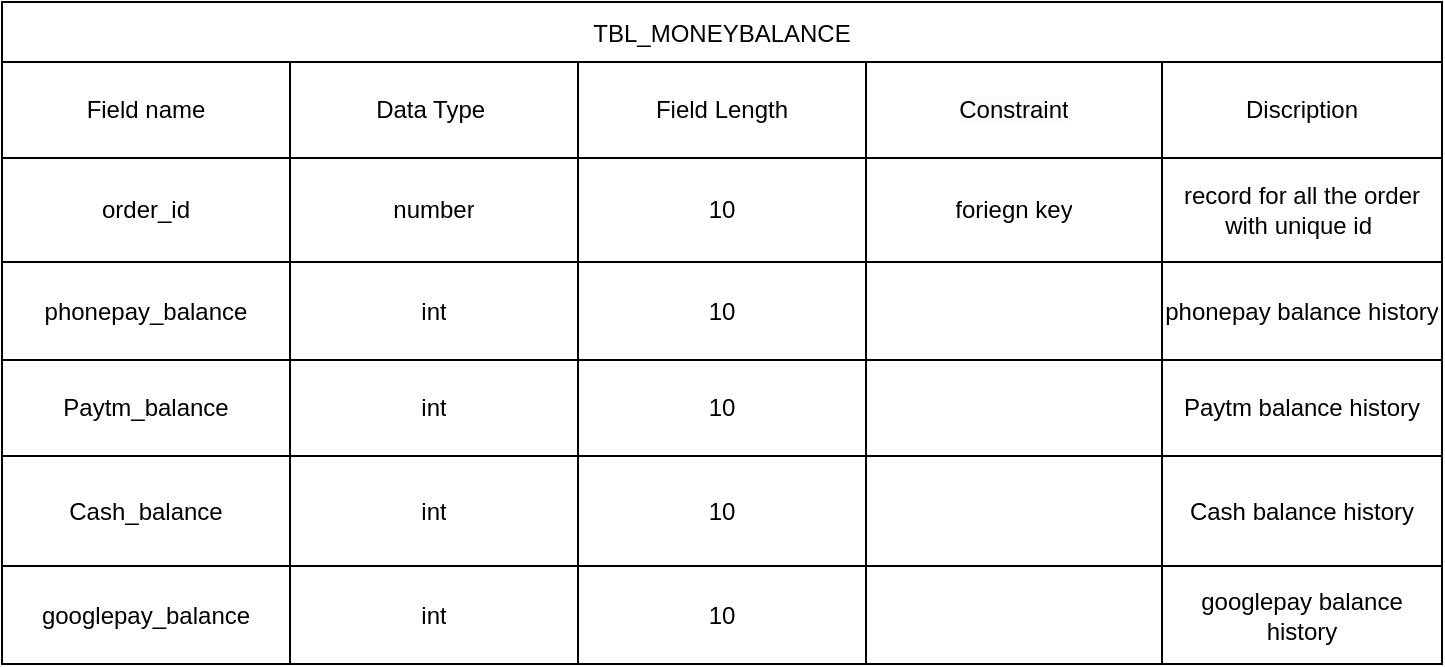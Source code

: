 <mxfile version="23.0.2" type="github">
  <diagram name="Page-1" id="hBh5mmFFIOlA6MnZkwem">
    <mxGraphModel dx="1050" dy="570" grid="1" gridSize="10" guides="1" tooltips="1" connect="1" arrows="1" fold="1" page="1" pageScale="1" pageWidth="1100" pageHeight="850" math="0" shadow="0">
      <root>
        <mxCell id="0" />
        <mxCell id="1" parent="0" />
        <mxCell id="AYcPpENJsECgOzOpR9Fd-1" value="TBL_MONEYBALANCE" style="shape=table;startSize=30;container=1;collapsible=0;childLayout=tableLayout;" vertex="1" parent="1">
          <mxGeometry x="110" y="40" width="720" height="331" as="geometry" />
        </mxCell>
        <mxCell id="AYcPpENJsECgOzOpR9Fd-43" style="shape=tableRow;horizontal=0;startSize=0;swimlaneHead=0;swimlaneBody=0;strokeColor=inherit;top=0;left=0;bottom=0;right=0;collapsible=0;dropTarget=0;fillColor=none;points=[[0,0.5],[1,0.5]];portConstraint=eastwest;" vertex="1" parent="AYcPpENJsECgOzOpR9Fd-1">
          <mxGeometry y="30" width="720" height="48" as="geometry" />
        </mxCell>
        <mxCell id="AYcPpENJsECgOzOpR9Fd-44" style="shape=partialRectangle;html=1;whiteSpace=wrap;connectable=0;strokeColor=inherit;overflow=hidden;fillColor=none;top=0;left=0;bottom=0;right=0;pointerEvents=1;" vertex="1" parent="AYcPpENJsECgOzOpR9Fd-43">
          <mxGeometry width="144" height="48" as="geometry">
            <mxRectangle width="144" height="48" as="alternateBounds" />
          </mxGeometry>
        </mxCell>
        <mxCell id="AYcPpENJsECgOzOpR9Fd-45" style="shape=partialRectangle;html=1;whiteSpace=wrap;connectable=0;strokeColor=inherit;overflow=hidden;fillColor=none;top=0;left=0;bottom=0;right=0;pointerEvents=1;" vertex="1" parent="AYcPpENJsECgOzOpR9Fd-43">
          <mxGeometry x="144" width="144" height="48" as="geometry">
            <mxRectangle width="144" height="48" as="alternateBounds" />
          </mxGeometry>
        </mxCell>
        <mxCell id="AYcPpENJsECgOzOpR9Fd-46" style="shape=partialRectangle;html=1;whiteSpace=wrap;connectable=0;strokeColor=inherit;overflow=hidden;fillColor=none;top=0;left=0;bottom=0;right=0;pointerEvents=1;" vertex="1" parent="AYcPpENJsECgOzOpR9Fd-43">
          <mxGeometry x="288" width="144" height="48" as="geometry">
            <mxRectangle width="144" height="48" as="alternateBounds" />
          </mxGeometry>
        </mxCell>
        <mxCell id="AYcPpENJsECgOzOpR9Fd-47" value="&#xa;&lt;span style=&quot;color: rgb(0, 0, 0); font-family: Helvetica; font-size: 12px; font-style: normal; font-variant-ligatures: normal; font-variant-caps: normal; font-weight: 400; letter-spacing: normal; orphans: 2; text-align: center; text-indent: 0px; text-transform: none; widows: 2; word-spacing: 0px; -webkit-text-stroke-width: 0px; background-color: rgb(251, 251, 251); text-decoration-thickness: initial; text-decoration-style: initial; text-decoration-color: initial; float: none; display: inline !important;&quot;&gt;Constraint&lt;/span&gt;&#xa;&#xa;" style="shape=partialRectangle;html=1;whiteSpace=wrap;connectable=0;strokeColor=inherit;overflow=hidden;fillColor=none;top=0;left=0;bottom=0;right=0;pointerEvents=1;" vertex="1" parent="AYcPpENJsECgOzOpR9Fd-43">
          <mxGeometry x="432" width="148" height="48" as="geometry">
            <mxRectangle width="148" height="48" as="alternateBounds" />
          </mxGeometry>
        </mxCell>
        <mxCell id="AYcPpENJsECgOzOpR9Fd-48" value="Discription" style="shape=partialRectangle;html=1;whiteSpace=wrap;connectable=0;strokeColor=inherit;overflow=hidden;fillColor=none;top=0;left=0;bottom=0;right=0;pointerEvents=1;" vertex="1" parent="AYcPpENJsECgOzOpR9Fd-43">
          <mxGeometry x="580" width="140" height="48" as="geometry">
            <mxRectangle width="140" height="48" as="alternateBounds" />
          </mxGeometry>
        </mxCell>
        <mxCell id="AYcPpENJsECgOzOpR9Fd-2" value="" style="shape=tableRow;horizontal=0;startSize=0;swimlaneHead=0;swimlaneBody=0;strokeColor=inherit;top=0;left=0;bottom=0;right=0;collapsible=0;dropTarget=0;fillColor=none;points=[[0,0.5],[1,0.5]];portConstraint=eastwest;" vertex="1" parent="AYcPpENJsECgOzOpR9Fd-1">
          <mxGeometry y="78" width="720" height="52" as="geometry" />
        </mxCell>
        <mxCell id="AYcPpENJsECgOzOpR9Fd-3" value="order_id" style="shape=partialRectangle;html=1;whiteSpace=wrap;connectable=0;strokeColor=inherit;overflow=hidden;fillColor=none;top=0;left=0;bottom=0;right=0;pointerEvents=1;" vertex="1" parent="AYcPpENJsECgOzOpR9Fd-2">
          <mxGeometry width="144" height="52" as="geometry">
            <mxRectangle width="144" height="52" as="alternateBounds" />
          </mxGeometry>
        </mxCell>
        <mxCell id="AYcPpENJsECgOzOpR9Fd-4" value="number" style="shape=partialRectangle;html=1;whiteSpace=wrap;connectable=0;strokeColor=inherit;overflow=hidden;fillColor=none;top=0;left=0;bottom=0;right=0;pointerEvents=1;" vertex="1" parent="AYcPpENJsECgOzOpR9Fd-2">
          <mxGeometry x="144" width="144" height="52" as="geometry">
            <mxRectangle width="144" height="52" as="alternateBounds" />
          </mxGeometry>
        </mxCell>
        <mxCell id="AYcPpENJsECgOzOpR9Fd-5" value="10" style="shape=partialRectangle;html=1;whiteSpace=wrap;connectable=0;strokeColor=inherit;overflow=hidden;fillColor=none;top=0;left=0;bottom=0;right=0;pointerEvents=1;" vertex="1" parent="AYcPpENJsECgOzOpR9Fd-2">
          <mxGeometry x="288" width="144" height="52" as="geometry">
            <mxRectangle width="144" height="52" as="alternateBounds" />
          </mxGeometry>
        </mxCell>
        <mxCell id="AYcPpENJsECgOzOpR9Fd-6" value="foriegn key" style="shape=partialRectangle;html=1;whiteSpace=wrap;connectable=0;strokeColor=inherit;overflow=hidden;fillColor=none;top=0;left=0;bottom=0;right=0;pointerEvents=1;" vertex="1" parent="AYcPpENJsECgOzOpR9Fd-2">
          <mxGeometry x="432" width="148" height="52" as="geometry">
            <mxRectangle width="148" height="52" as="alternateBounds" />
          </mxGeometry>
        </mxCell>
        <mxCell id="AYcPpENJsECgOzOpR9Fd-7" value="record for all the order with unique id&amp;nbsp;" style="shape=partialRectangle;html=1;whiteSpace=wrap;connectable=0;strokeColor=inherit;overflow=hidden;fillColor=none;top=0;left=0;bottom=0;right=0;pointerEvents=1;" vertex="1" parent="AYcPpENJsECgOzOpR9Fd-2">
          <mxGeometry x="580" width="140" height="52" as="geometry">
            <mxRectangle width="140" height="52" as="alternateBounds" />
          </mxGeometry>
        </mxCell>
        <mxCell id="AYcPpENJsECgOzOpR9Fd-8" value="" style="shape=tableRow;horizontal=0;startSize=0;swimlaneHead=0;swimlaneBody=0;strokeColor=inherit;top=0;left=0;bottom=0;right=0;collapsible=0;dropTarget=0;fillColor=none;points=[[0,0.5],[1,0.5]];portConstraint=eastwest;" vertex="1" parent="AYcPpENJsECgOzOpR9Fd-1">
          <mxGeometry y="130" width="720" height="49" as="geometry" />
        </mxCell>
        <mxCell id="AYcPpENJsECgOzOpR9Fd-9" value="phonepay_balance" style="shape=partialRectangle;html=1;whiteSpace=wrap;connectable=0;strokeColor=inherit;overflow=hidden;fillColor=none;top=0;left=0;bottom=0;right=0;pointerEvents=1;" vertex="1" parent="AYcPpENJsECgOzOpR9Fd-8">
          <mxGeometry width="144" height="49" as="geometry">
            <mxRectangle width="144" height="49" as="alternateBounds" />
          </mxGeometry>
        </mxCell>
        <mxCell id="AYcPpENJsECgOzOpR9Fd-10" value="int" style="shape=partialRectangle;html=1;whiteSpace=wrap;connectable=0;strokeColor=inherit;overflow=hidden;fillColor=none;top=0;left=0;bottom=0;right=0;pointerEvents=1;" vertex="1" parent="AYcPpENJsECgOzOpR9Fd-8">
          <mxGeometry x="144" width="144" height="49" as="geometry">
            <mxRectangle width="144" height="49" as="alternateBounds" />
          </mxGeometry>
        </mxCell>
        <mxCell id="AYcPpENJsECgOzOpR9Fd-11" value="10" style="shape=partialRectangle;html=1;whiteSpace=wrap;connectable=0;strokeColor=inherit;overflow=hidden;fillColor=none;top=0;left=0;bottom=0;right=0;pointerEvents=1;" vertex="1" parent="AYcPpENJsECgOzOpR9Fd-8">
          <mxGeometry x="288" width="144" height="49" as="geometry">
            <mxRectangle width="144" height="49" as="alternateBounds" />
          </mxGeometry>
        </mxCell>
        <mxCell id="AYcPpENJsECgOzOpR9Fd-12" value="" style="shape=partialRectangle;html=1;whiteSpace=wrap;connectable=0;strokeColor=inherit;overflow=hidden;fillColor=none;top=0;left=0;bottom=0;right=0;pointerEvents=1;" vertex="1" parent="AYcPpENJsECgOzOpR9Fd-8">
          <mxGeometry x="432" width="148" height="49" as="geometry">
            <mxRectangle width="148" height="49" as="alternateBounds" />
          </mxGeometry>
        </mxCell>
        <mxCell id="AYcPpENJsECgOzOpR9Fd-13" value="phonepay balance history" style="shape=partialRectangle;html=1;whiteSpace=wrap;connectable=0;strokeColor=inherit;overflow=hidden;fillColor=none;top=0;left=0;bottom=0;right=0;pointerEvents=1;" vertex="1" parent="AYcPpENJsECgOzOpR9Fd-8">
          <mxGeometry x="580" width="140" height="49" as="geometry">
            <mxRectangle width="140" height="49" as="alternateBounds" />
          </mxGeometry>
        </mxCell>
        <mxCell id="AYcPpENJsECgOzOpR9Fd-14" value="" style="shape=tableRow;horizontal=0;startSize=0;swimlaneHead=0;swimlaneBody=0;strokeColor=inherit;top=0;left=0;bottom=0;right=0;collapsible=0;dropTarget=0;fillColor=none;points=[[0,0.5],[1,0.5]];portConstraint=eastwest;" vertex="1" parent="AYcPpENJsECgOzOpR9Fd-1">
          <mxGeometry y="179" width="720" height="48" as="geometry" />
        </mxCell>
        <mxCell id="AYcPpENJsECgOzOpR9Fd-15" value="Paytm_balance" style="shape=partialRectangle;html=1;whiteSpace=wrap;connectable=0;strokeColor=inherit;overflow=hidden;fillColor=none;top=0;left=0;bottom=0;right=0;pointerEvents=1;" vertex="1" parent="AYcPpENJsECgOzOpR9Fd-14">
          <mxGeometry width="144" height="48" as="geometry">
            <mxRectangle width="144" height="48" as="alternateBounds" />
          </mxGeometry>
        </mxCell>
        <mxCell id="AYcPpENJsECgOzOpR9Fd-16" value="int" style="shape=partialRectangle;html=1;whiteSpace=wrap;connectable=0;strokeColor=inherit;overflow=hidden;fillColor=none;top=0;left=0;bottom=0;right=0;pointerEvents=1;" vertex="1" parent="AYcPpENJsECgOzOpR9Fd-14">
          <mxGeometry x="144" width="144" height="48" as="geometry">
            <mxRectangle width="144" height="48" as="alternateBounds" />
          </mxGeometry>
        </mxCell>
        <mxCell id="AYcPpENJsECgOzOpR9Fd-17" value="10" style="shape=partialRectangle;html=1;whiteSpace=wrap;connectable=0;strokeColor=inherit;overflow=hidden;fillColor=none;top=0;left=0;bottom=0;right=0;pointerEvents=1;" vertex="1" parent="AYcPpENJsECgOzOpR9Fd-14">
          <mxGeometry x="288" width="144" height="48" as="geometry">
            <mxRectangle width="144" height="48" as="alternateBounds" />
          </mxGeometry>
        </mxCell>
        <mxCell id="AYcPpENJsECgOzOpR9Fd-18" value="" style="shape=partialRectangle;html=1;whiteSpace=wrap;connectable=0;strokeColor=inherit;overflow=hidden;fillColor=none;top=0;left=0;bottom=0;right=0;pointerEvents=1;" vertex="1" parent="AYcPpENJsECgOzOpR9Fd-14">
          <mxGeometry x="432" width="148" height="48" as="geometry">
            <mxRectangle width="148" height="48" as="alternateBounds" />
          </mxGeometry>
        </mxCell>
        <mxCell id="AYcPpENJsECgOzOpR9Fd-19" value="Paytm balance history" style="shape=partialRectangle;html=1;whiteSpace=wrap;connectable=0;strokeColor=inherit;overflow=hidden;fillColor=none;top=0;left=0;bottom=0;right=0;pointerEvents=1;" vertex="1" parent="AYcPpENJsECgOzOpR9Fd-14">
          <mxGeometry x="580" width="140" height="48" as="geometry">
            <mxRectangle width="140" height="48" as="alternateBounds" />
          </mxGeometry>
        </mxCell>
        <mxCell id="AYcPpENJsECgOzOpR9Fd-20" value="" style="shape=tableRow;horizontal=0;startSize=0;swimlaneHead=0;swimlaneBody=0;strokeColor=inherit;top=0;left=0;bottom=0;right=0;collapsible=0;dropTarget=0;fillColor=none;points=[[0,0.5],[1,0.5]];portConstraint=eastwest;" vertex="1" parent="AYcPpENJsECgOzOpR9Fd-1">
          <mxGeometry y="227" width="720" height="55" as="geometry" />
        </mxCell>
        <mxCell id="AYcPpENJsECgOzOpR9Fd-21" value="Cash_balance" style="shape=partialRectangle;html=1;whiteSpace=wrap;connectable=0;strokeColor=inherit;overflow=hidden;fillColor=none;top=0;left=0;bottom=0;right=0;pointerEvents=1;" vertex="1" parent="AYcPpENJsECgOzOpR9Fd-20">
          <mxGeometry width="144" height="55" as="geometry">
            <mxRectangle width="144" height="55" as="alternateBounds" />
          </mxGeometry>
        </mxCell>
        <mxCell id="AYcPpENJsECgOzOpR9Fd-22" value="int" style="shape=partialRectangle;html=1;whiteSpace=wrap;connectable=0;strokeColor=inherit;overflow=hidden;fillColor=none;top=0;left=0;bottom=0;right=0;pointerEvents=1;" vertex="1" parent="AYcPpENJsECgOzOpR9Fd-20">
          <mxGeometry x="144" width="144" height="55" as="geometry">
            <mxRectangle width="144" height="55" as="alternateBounds" />
          </mxGeometry>
        </mxCell>
        <mxCell id="AYcPpENJsECgOzOpR9Fd-23" value="10" style="shape=partialRectangle;html=1;whiteSpace=wrap;connectable=0;strokeColor=inherit;overflow=hidden;fillColor=none;top=0;left=0;bottom=0;right=0;pointerEvents=1;" vertex="1" parent="AYcPpENJsECgOzOpR9Fd-20">
          <mxGeometry x="288" width="144" height="55" as="geometry">
            <mxRectangle width="144" height="55" as="alternateBounds" />
          </mxGeometry>
        </mxCell>
        <mxCell id="AYcPpENJsECgOzOpR9Fd-24" value="" style="shape=partialRectangle;html=1;whiteSpace=wrap;connectable=0;strokeColor=inherit;overflow=hidden;fillColor=none;top=0;left=0;bottom=0;right=0;pointerEvents=1;" vertex="1" parent="AYcPpENJsECgOzOpR9Fd-20">
          <mxGeometry x="432" width="148" height="55" as="geometry">
            <mxRectangle width="148" height="55" as="alternateBounds" />
          </mxGeometry>
        </mxCell>
        <mxCell id="AYcPpENJsECgOzOpR9Fd-25" value="Cash balance history" style="shape=partialRectangle;html=1;whiteSpace=wrap;connectable=0;strokeColor=inherit;overflow=hidden;fillColor=none;top=0;left=0;bottom=0;right=0;pointerEvents=1;" vertex="1" parent="AYcPpENJsECgOzOpR9Fd-20">
          <mxGeometry x="580" width="140" height="55" as="geometry">
            <mxRectangle width="140" height="55" as="alternateBounds" />
          </mxGeometry>
        </mxCell>
        <mxCell id="AYcPpENJsECgOzOpR9Fd-26" value="" style="shape=tableRow;horizontal=0;startSize=0;swimlaneHead=0;swimlaneBody=0;strokeColor=inherit;top=0;left=0;bottom=0;right=0;collapsible=0;dropTarget=0;fillColor=none;points=[[0,0.5],[1,0.5]];portConstraint=eastwest;" vertex="1" parent="AYcPpENJsECgOzOpR9Fd-1">
          <mxGeometry y="282" width="720" height="49" as="geometry" />
        </mxCell>
        <mxCell id="AYcPpENJsECgOzOpR9Fd-27" value="googlepay_balance" style="shape=partialRectangle;html=1;whiteSpace=wrap;connectable=0;strokeColor=inherit;overflow=hidden;fillColor=none;top=0;left=0;bottom=0;right=0;pointerEvents=1;" vertex="1" parent="AYcPpENJsECgOzOpR9Fd-26">
          <mxGeometry width="144" height="49" as="geometry">
            <mxRectangle width="144" height="49" as="alternateBounds" />
          </mxGeometry>
        </mxCell>
        <mxCell id="AYcPpENJsECgOzOpR9Fd-28" value="int" style="shape=partialRectangle;html=1;whiteSpace=wrap;connectable=0;strokeColor=inherit;overflow=hidden;fillColor=none;top=0;left=0;bottom=0;right=0;pointerEvents=1;" vertex="1" parent="AYcPpENJsECgOzOpR9Fd-26">
          <mxGeometry x="144" width="144" height="49" as="geometry">
            <mxRectangle width="144" height="49" as="alternateBounds" />
          </mxGeometry>
        </mxCell>
        <mxCell id="AYcPpENJsECgOzOpR9Fd-29" value="10" style="shape=partialRectangle;html=1;whiteSpace=wrap;connectable=0;strokeColor=inherit;overflow=hidden;fillColor=none;top=0;left=0;bottom=0;right=0;pointerEvents=1;" vertex="1" parent="AYcPpENJsECgOzOpR9Fd-26">
          <mxGeometry x="288" width="144" height="49" as="geometry">
            <mxRectangle width="144" height="49" as="alternateBounds" />
          </mxGeometry>
        </mxCell>
        <mxCell id="AYcPpENJsECgOzOpR9Fd-30" value="" style="shape=partialRectangle;html=1;whiteSpace=wrap;connectable=0;strokeColor=inherit;overflow=hidden;fillColor=none;top=0;left=0;bottom=0;right=0;pointerEvents=1;" vertex="1" parent="AYcPpENJsECgOzOpR9Fd-26">
          <mxGeometry x="432" width="148" height="49" as="geometry">
            <mxRectangle width="148" height="49" as="alternateBounds" />
          </mxGeometry>
        </mxCell>
        <mxCell id="AYcPpENJsECgOzOpR9Fd-31" value="googlepay balance history" style="shape=partialRectangle;html=1;whiteSpace=wrap;connectable=0;strokeColor=inherit;overflow=hidden;fillColor=none;top=0;left=0;bottom=0;right=0;pointerEvents=1;" vertex="1" parent="AYcPpENJsECgOzOpR9Fd-26">
          <mxGeometry x="580" width="140" height="49" as="geometry">
            <mxRectangle width="140" height="49" as="alternateBounds" />
          </mxGeometry>
        </mxCell>
        <mxCell id="AYcPpENJsECgOzOpR9Fd-50" value="Field name" style="shape=partialRectangle;html=1;whiteSpace=wrap;connectable=0;strokeColor=inherit;overflow=hidden;fillColor=none;top=0;left=0;bottom=0;right=0;pointerEvents=1;" vertex="1" parent="1">
          <mxGeometry x="110" y="70" width="144" height="48" as="geometry">
            <mxRectangle width="144" height="48" as="alternateBounds" />
          </mxGeometry>
        </mxCell>
        <mxCell id="AYcPpENJsECgOzOpR9Fd-51" value="Data Type&amp;nbsp;" style="shape=partialRectangle;html=1;whiteSpace=wrap;connectable=0;strokeColor=inherit;overflow=hidden;fillColor=none;top=0;left=0;bottom=0;right=0;pointerEvents=1;" vertex="1" parent="1">
          <mxGeometry x="254" y="70" width="144" height="48" as="geometry">
            <mxRectangle width="144" height="48" as="alternateBounds" />
          </mxGeometry>
        </mxCell>
        <mxCell id="AYcPpENJsECgOzOpR9Fd-52" value="Field Length" style="shape=partialRectangle;html=1;whiteSpace=wrap;connectable=0;strokeColor=inherit;overflow=hidden;fillColor=none;top=0;left=0;bottom=0;right=0;pointerEvents=1;" vertex="1" parent="1">
          <mxGeometry x="398" y="70" width="144" height="48" as="geometry">
            <mxRectangle width="144" height="48" as="alternateBounds" />
          </mxGeometry>
        </mxCell>
      </root>
    </mxGraphModel>
  </diagram>
</mxfile>
